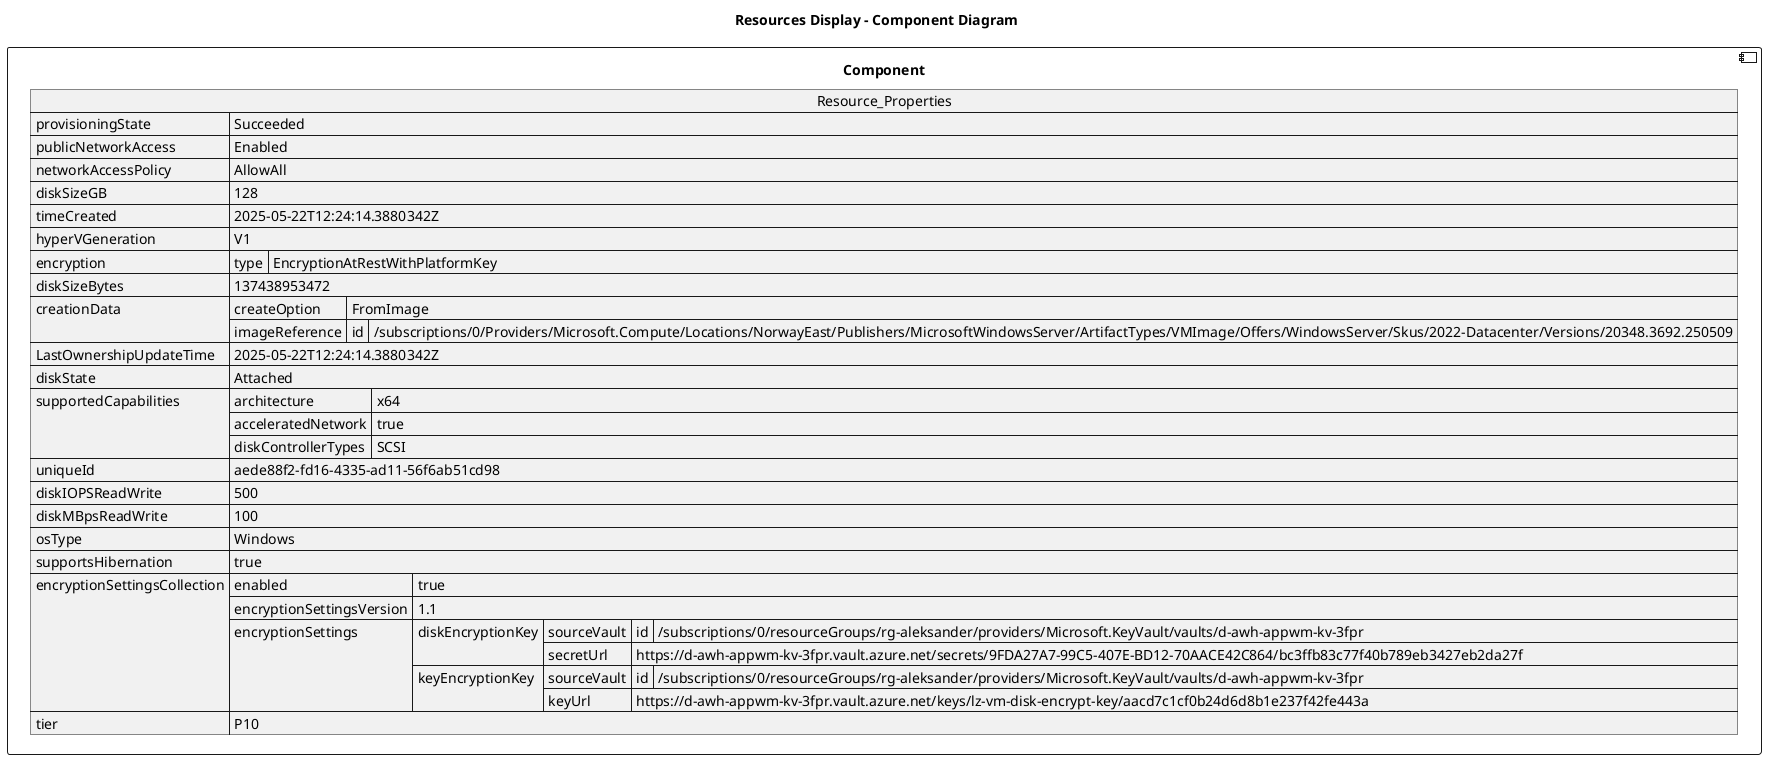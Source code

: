 @startuml

title Resources Display - Component Diagram

component Component {

json  Resource_Properties {
  "provisioningState": "Succeeded",
  "publicNetworkAccess": "Enabled",
  "networkAccessPolicy": "AllowAll",
  "diskSizeGB": 128,
  "timeCreated": "2025-05-22T12:24:14.3880342Z",
  "hyperVGeneration": "V1",
  "encryption": {
    "type": "EncryptionAtRestWithPlatformKey"
  },
  "diskSizeBytes": 137438953472,
  "creationData": {
    "createOption": "FromImage",
    "imageReference": {
      "id": "/subscriptions/0/Providers/Microsoft.Compute/Locations/NorwayEast/Publishers/MicrosoftWindowsServer/ArtifactTypes/VMImage/Offers/WindowsServer/Skus/2022-Datacenter/Versions/20348.3692.250509"
    }
  },
  "LastOwnershipUpdateTime": "2025-05-22T12:24:14.3880342Z",
  "diskState": "Attached",
  "supportedCapabilities": {
    "architecture": "x64",
    "acceleratedNetwork": true,
    "diskControllerTypes": "SCSI"
  },
  "uniqueId": "aede88f2-fd16-4335-ad11-56f6ab51cd98",
  "diskIOPSReadWrite": 500,
  "diskMBpsReadWrite": 100,
  "osType": "Windows",
  "supportsHibernation": true,
  "encryptionSettingsCollection": {
    "enabled": true,
    "encryptionSettingsVersion": "1.1",
    "encryptionSettings": [
      {
        "diskEncryptionKey": {
          "sourceVault": {
            "id": "/subscriptions/0/resourceGroups/rg-aleksander/providers/Microsoft.KeyVault/vaults/d-awh-appwm-kv-3fpr"
          },
          "secretUrl": "https://d-awh-appwm-kv-3fpr.vault.azure.net/secrets/9FDA27A7-99C5-407E-BD12-70AACE42C864/bc3ffb83c77f40b789eb3427eb2da27f"
        },
        "keyEncryptionKey": {
          "sourceVault": {
            "id": "/subscriptions/0/resourceGroups/rg-aleksander/providers/Microsoft.KeyVault/vaults/d-awh-appwm-kv-3fpr"
          },
          "keyUrl": "https://d-awh-appwm-kv-3fpr.vault.azure.net/keys/lz-vm-disk-encrypt-key/aacd7c1cf0b24d6d8b1e237f42fe443a"
        }
      }
    ]
  },
  "tier": "P10"
}
}
@enduml

